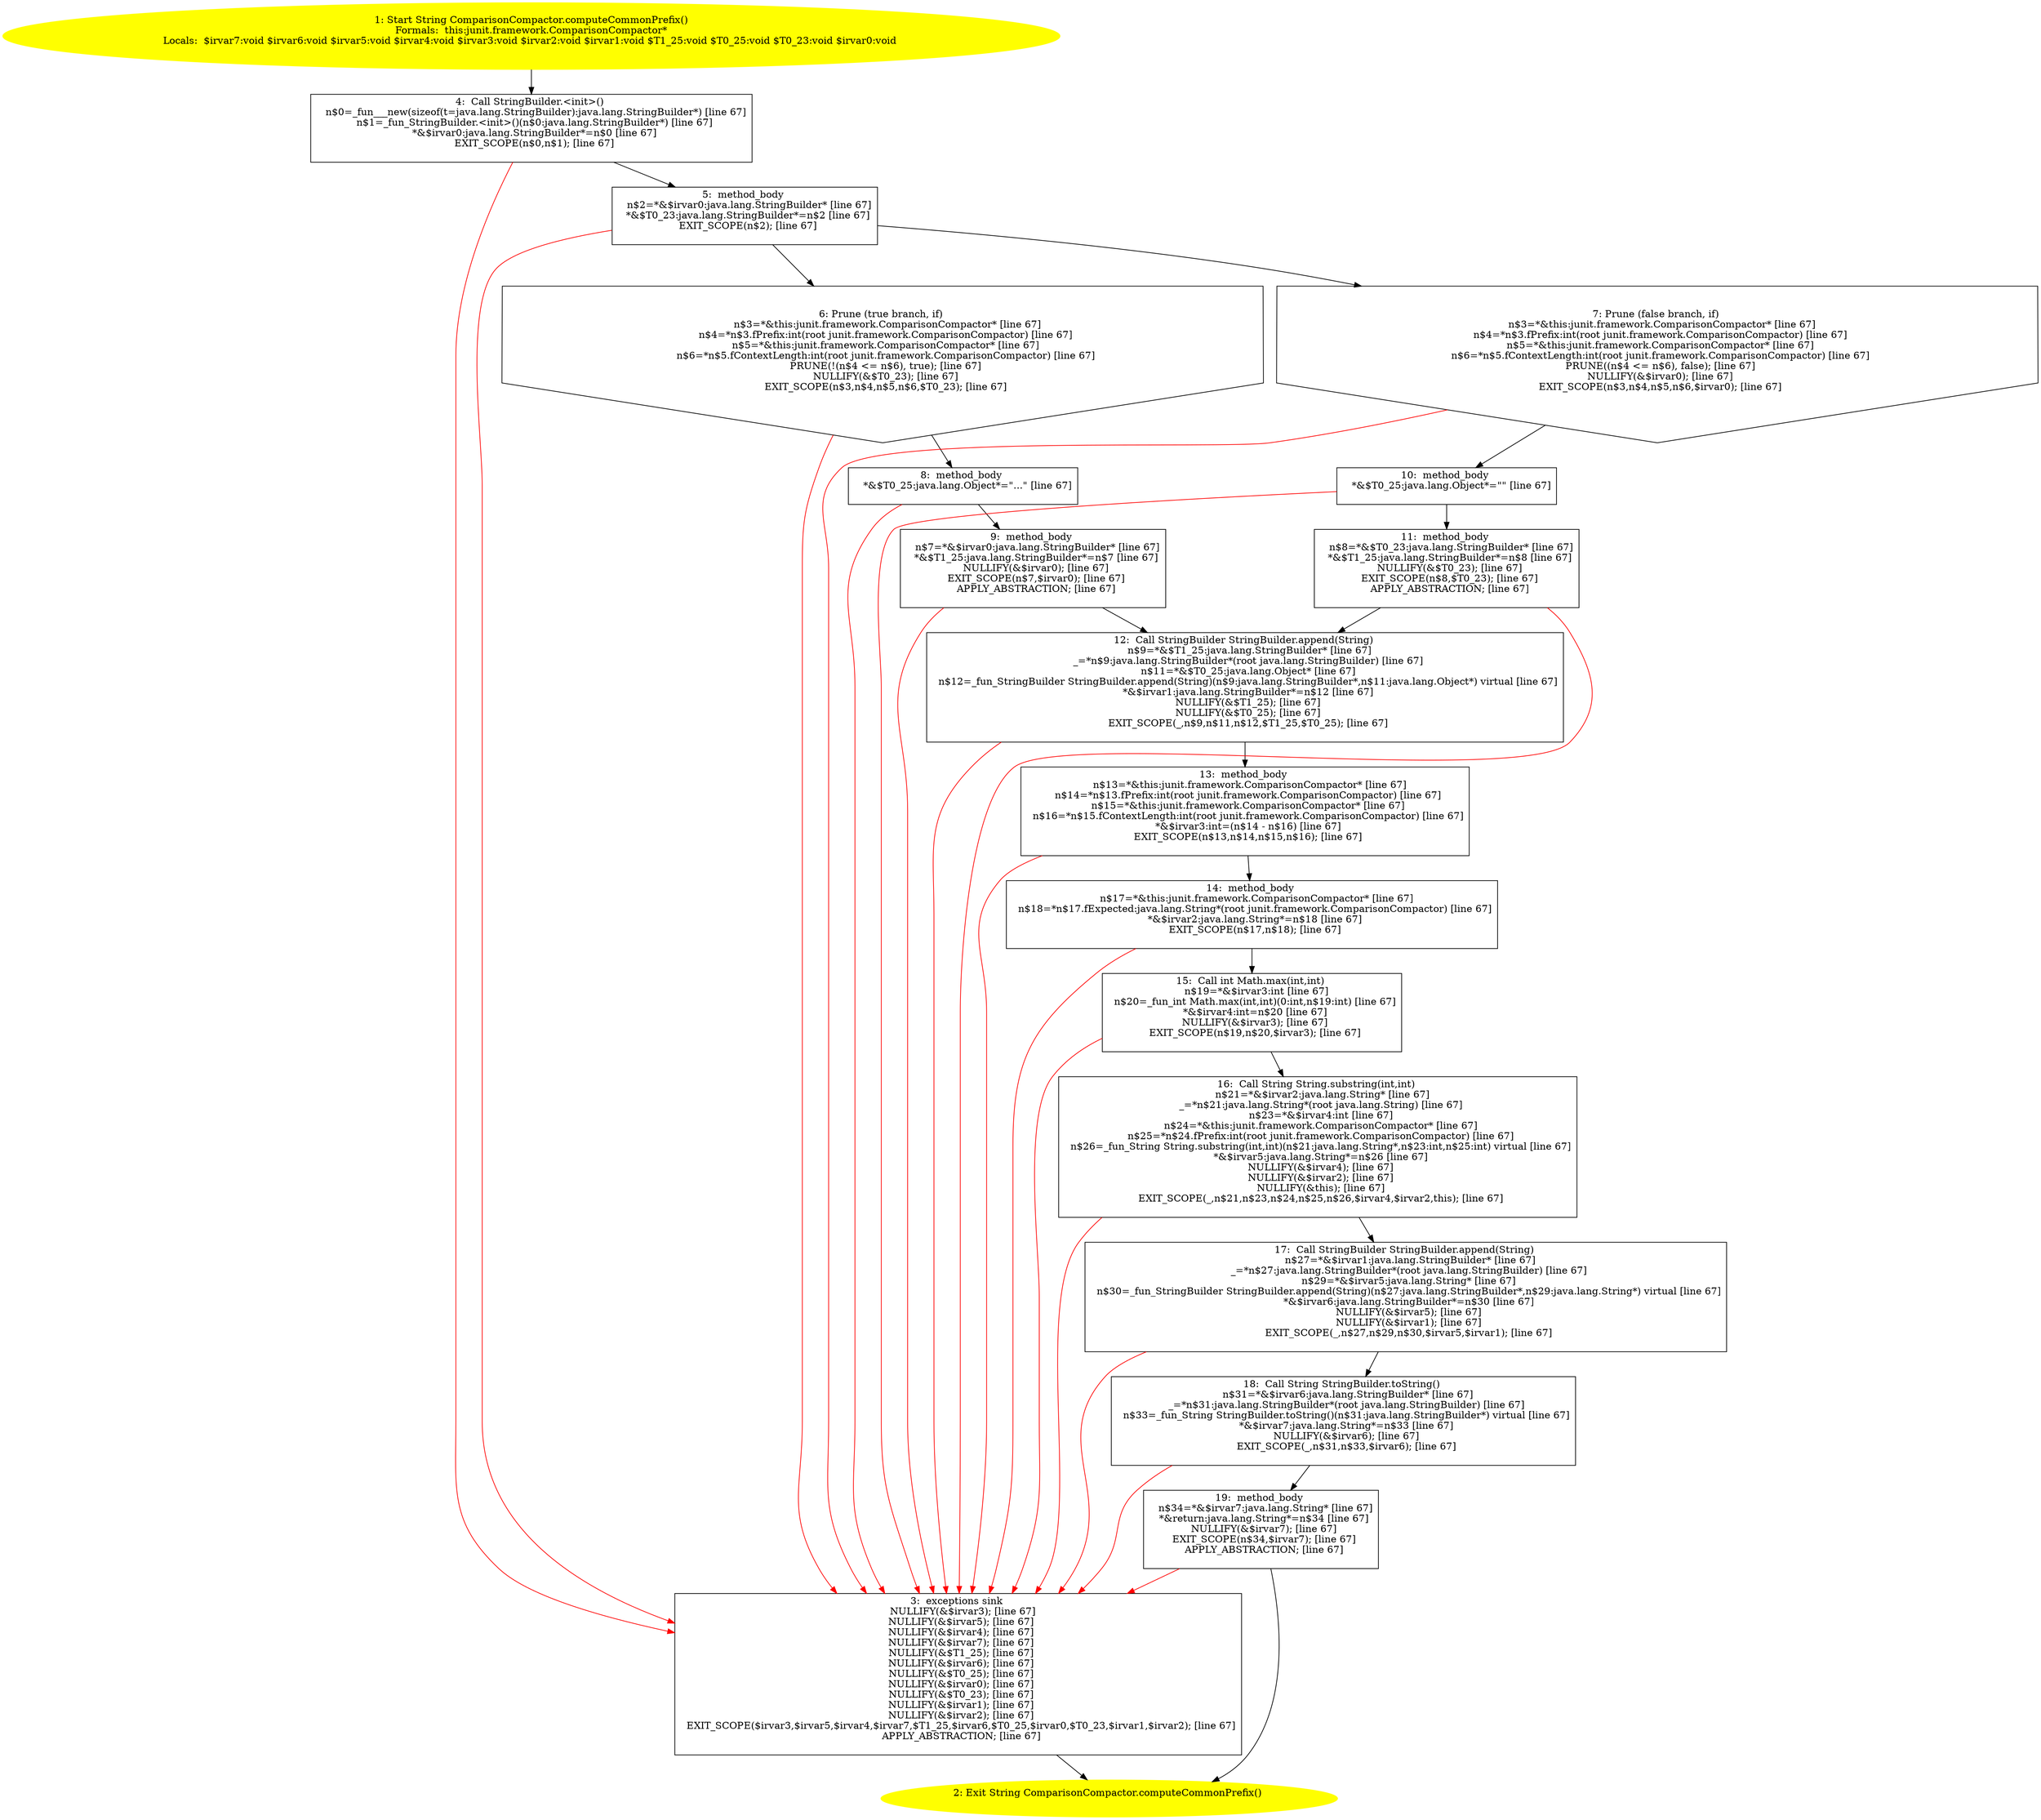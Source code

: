 /* @generated */
digraph cfg {
"junit.framework.ComparisonCompactor.computeCommonPrefix():java.lang.String.69bf2d2ea3fd4fb0b783511c3f1cd558_1" [label="1: Start String ComparisonCompactor.computeCommonPrefix()\nFormals:  this:junit.framework.ComparisonCompactor*\nLocals:  $irvar7:void $irvar6:void $irvar5:void $irvar4:void $irvar3:void $irvar2:void $irvar1:void $T1_25:void $T0_25:void $T0_23:void $irvar0:void \n  " color=yellow style=filled]
	

	 "junit.framework.ComparisonCompactor.computeCommonPrefix():java.lang.String.69bf2d2ea3fd4fb0b783511c3f1cd558_1" -> "junit.framework.ComparisonCompactor.computeCommonPrefix():java.lang.String.69bf2d2ea3fd4fb0b783511c3f1cd558_4" ;
"junit.framework.ComparisonCompactor.computeCommonPrefix():java.lang.String.69bf2d2ea3fd4fb0b783511c3f1cd558_2" [label="2: Exit String ComparisonCompactor.computeCommonPrefix() \n  " color=yellow style=filled]
	

"junit.framework.ComparisonCompactor.computeCommonPrefix():java.lang.String.69bf2d2ea3fd4fb0b783511c3f1cd558_3" [label="3:  exceptions sink \n   NULLIFY(&$irvar3); [line 67]\n  NULLIFY(&$irvar5); [line 67]\n  NULLIFY(&$irvar4); [line 67]\n  NULLIFY(&$irvar7); [line 67]\n  NULLIFY(&$T1_25); [line 67]\n  NULLIFY(&$irvar6); [line 67]\n  NULLIFY(&$T0_25); [line 67]\n  NULLIFY(&$irvar0); [line 67]\n  NULLIFY(&$T0_23); [line 67]\n  NULLIFY(&$irvar1); [line 67]\n  NULLIFY(&$irvar2); [line 67]\n  EXIT_SCOPE($irvar3,$irvar5,$irvar4,$irvar7,$T1_25,$irvar6,$T0_25,$irvar0,$T0_23,$irvar1,$irvar2); [line 67]\n  APPLY_ABSTRACTION; [line 67]\n " shape="box"]
	

	 "junit.framework.ComparisonCompactor.computeCommonPrefix():java.lang.String.69bf2d2ea3fd4fb0b783511c3f1cd558_3" -> "junit.framework.ComparisonCompactor.computeCommonPrefix():java.lang.String.69bf2d2ea3fd4fb0b783511c3f1cd558_2" ;
"junit.framework.ComparisonCompactor.computeCommonPrefix():java.lang.String.69bf2d2ea3fd4fb0b783511c3f1cd558_4" [label="4:  Call StringBuilder.<init>() \n   n$0=_fun___new(sizeof(t=java.lang.StringBuilder):java.lang.StringBuilder*) [line 67]\n  n$1=_fun_StringBuilder.<init>()(n$0:java.lang.StringBuilder*) [line 67]\n  *&$irvar0:java.lang.StringBuilder*=n$0 [line 67]\n  EXIT_SCOPE(n$0,n$1); [line 67]\n " shape="box"]
	

	 "junit.framework.ComparisonCompactor.computeCommonPrefix():java.lang.String.69bf2d2ea3fd4fb0b783511c3f1cd558_4" -> "junit.framework.ComparisonCompactor.computeCommonPrefix():java.lang.String.69bf2d2ea3fd4fb0b783511c3f1cd558_5" ;
	 "junit.framework.ComparisonCompactor.computeCommonPrefix():java.lang.String.69bf2d2ea3fd4fb0b783511c3f1cd558_4" -> "junit.framework.ComparisonCompactor.computeCommonPrefix():java.lang.String.69bf2d2ea3fd4fb0b783511c3f1cd558_3" [color="red" ];
"junit.framework.ComparisonCompactor.computeCommonPrefix():java.lang.String.69bf2d2ea3fd4fb0b783511c3f1cd558_5" [label="5:  method_body \n   n$2=*&$irvar0:java.lang.StringBuilder* [line 67]\n  *&$T0_23:java.lang.StringBuilder*=n$2 [line 67]\n  EXIT_SCOPE(n$2); [line 67]\n " shape="box"]
	

	 "junit.framework.ComparisonCompactor.computeCommonPrefix():java.lang.String.69bf2d2ea3fd4fb0b783511c3f1cd558_5" -> "junit.framework.ComparisonCompactor.computeCommonPrefix():java.lang.String.69bf2d2ea3fd4fb0b783511c3f1cd558_6" ;
	 "junit.framework.ComparisonCompactor.computeCommonPrefix():java.lang.String.69bf2d2ea3fd4fb0b783511c3f1cd558_5" -> "junit.framework.ComparisonCompactor.computeCommonPrefix():java.lang.String.69bf2d2ea3fd4fb0b783511c3f1cd558_7" ;
	 "junit.framework.ComparisonCompactor.computeCommonPrefix():java.lang.String.69bf2d2ea3fd4fb0b783511c3f1cd558_5" -> "junit.framework.ComparisonCompactor.computeCommonPrefix():java.lang.String.69bf2d2ea3fd4fb0b783511c3f1cd558_3" [color="red" ];
"junit.framework.ComparisonCompactor.computeCommonPrefix():java.lang.String.69bf2d2ea3fd4fb0b783511c3f1cd558_6" [label="6: Prune (true branch, if) \n   n$3=*&this:junit.framework.ComparisonCompactor* [line 67]\n  n$4=*n$3.fPrefix:int(root junit.framework.ComparisonCompactor) [line 67]\n  n$5=*&this:junit.framework.ComparisonCompactor* [line 67]\n  n$6=*n$5.fContextLength:int(root junit.framework.ComparisonCompactor) [line 67]\n  PRUNE(!(n$4 <= n$6), true); [line 67]\n  NULLIFY(&$T0_23); [line 67]\n  EXIT_SCOPE(n$3,n$4,n$5,n$6,$T0_23); [line 67]\n " shape="invhouse"]
	

	 "junit.framework.ComparisonCompactor.computeCommonPrefix():java.lang.String.69bf2d2ea3fd4fb0b783511c3f1cd558_6" -> "junit.framework.ComparisonCompactor.computeCommonPrefix():java.lang.String.69bf2d2ea3fd4fb0b783511c3f1cd558_8" ;
	 "junit.framework.ComparisonCompactor.computeCommonPrefix():java.lang.String.69bf2d2ea3fd4fb0b783511c3f1cd558_6" -> "junit.framework.ComparisonCompactor.computeCommonPrefix():java.lang.String.69bf2d2ea3fd4fb0b783511c3f1cd558_3" [color="red" ];
"junit.framework.ComparisonCompactor.computeCommonPrefix():java.lang.String.69bf2d2ea3fd4fb0b783511c3f1cd558_7" [label="7: Prune (false branch, if) \n   n$3=*&this:junit.framework.ComparisonCompactor* [line 67]\n  n$4=*n$3.fPrefix:int(root junit.framework.ComparisonCompactor) [line 67]\n  n$5=*&this:junit.framework.ComparisonCompactor* [line 67]\n  n$6=*n$5.fContextLength:int(root junit.framework.ComparisonCompactor) [line 67]\n  PRUNE((n$4 <= n$6), false); [line 67]\n  NULLIFY(&$irvar0); [line 67]\n  EXIT_SCOPE(n$3,n$4,n$5,n$6,$irvar0); [line 67]\n " shape="invhouse"]
	

	 "junit.framework.ComparisonCompactor.computeCommonPrefix():java.lang.String.69bf2d2ea3fd4fb0b783511c3f1cd558_7" -> "junit.framework.ComparisonCompactor.computeCommonPrefix():java.lang.String.69bf2d2ea3fd4fb0b783511c3f1cd558_10" ;
	 "junit.framework.ComparisonCompactor.computeCommonPrefix():java.lang.String.69bf2d2ea3fd4fb0b783511c3f1cd558_7" -> "junit.framework.ComparisonCompactor.computeCommonPrefix():java.lang.String.69bf2d2ea3fd4fb0b783511c3f1cd558_3" [color="red" ];
"junit.framework.ComparisonCompactor.computeCommonPrefix():java.lang.String.69bf2d2ea3fd4fb0b783511c3f1cd558_8" [label="8:  method_body \n   *&$T0_25:java.lang.Object*=\"...\" [line 67]\n " shape="box"]
	

	 "junit.framework.ComparisonCompactor.computeCommonPrefix():java.lang.String.69bf2d2ea3fd4fb0b783511c3f1cd558_8" -> "junit.framework.ComparisonCompactor.computeCommonPrefix():java.lang.String.69bf2d2ea3fd4fb0b783511c3f1cd558_9" ;
	 "junit.framework.ComparisonCompactor.computeCommonPrefix():java.lang.String.69bf2d2ea3fd4fb0b783511c3f1cd558_8" -> "junit.framework.ComparisonCompactor.computeCommonPrefix():java.lang.String.69bf2d2ea3fd4fb0b783511c3f1cd558_3" [color="red" ];
"junit.framework.ComparisonCompactor.computeCommonPrefix():java.lang.String.69bf2d2ea3fd4fb0b783511c3f1cd558_9" [label="9:  method_body \n   n$7=*&$irvar0:java.lang.StringBuilder* [line 67]\n  *&$T1_25:java.lang.StringBuilder*=n$7 [line 67]\n  NULLIFY(&$irvar0); [line 67]\n  EXIT_SCOPE(n$7,$irvar0); [line 67]\n  APPLY_ABSTRACTION; [line 67]\n " shape="box"]
	

	 "junit.framework.ComparisonCompactor.computeCommonPrefix():java.lang.String.69bf2d2ea3fd4fb0b783511c3f1cd558_9" -> "junit.framework.ComparisonCompactor.computeCommonPrefix():java.lang.String.69bf2d2ea3fd4fb0b783511c3f1cd558_12" ;
	 "junit.framework.ComparisonCompactor.computeCommonPrefix():java.lang.String.69bf2d2ea3fd4fb0b783511c3f1cd558_9" -> "junit.framework.ComparisonCompactor.computeCommonPrefix():java.lang.String.69bf2d2ea3fd4fb0b783511c3f1cd558_3" [color="red" ];
"junit.framework.ComparisonCompactor.computeCommonPrefix():java.lang.String.69bf2d2ea3fd4fb0b783511c3f1cd558_10" [label="10:  method_body \n   *&$T0_25:java.lang.Object*=\"\" [line 67]\n " shape="box"]
	

	 "junit.framework.ComparisonCompactor.computeCommonPrefix():java.lang.String.69bf2d2ea3fd4fb0b783511c3f1cd558_10" -> "junit.framework.ComparisonCompactor.computeCommonPrefix():java.lang.String.69bf2d2ea3fd4fb0b783511c3f1cd558_11" ;
	 "junit.framework.ComparisonCompactor.computeCommonPrefix():java.lang.String.69bf2d2ea3fd4fb0b783511c3f1cd558_10" -> "junit.framework.ComparisonCompactor.computeCommonPrefix():java.lang.String.69bf2d2ea3fd4fb0b783511c3f1cd558_3" [color="red" ];
"junit.framework.ComparisonCompactor.computeCommonPrefix():java.lang.String.69bf2d2ea3fd4fb0b783511c3f1cd558_11" [label="11:  method_body \n   n$8=*&$T0_23:java.lang.StringBuilder* [line 67]\n  *&$T1_25:java.lang.StringBuilder*=n$8 [line 67]\n  NULLIFY(&$T0_23); [line 67]\n  EXIT_SCOPE(n$8,$T0_23); [line 67]\n  APPLY_ABSTRACTION; [line 67]\n " shape="box"]
	

	 "junit.framework.ComparisonCompactor.computeCommonPrefix():java.lang.String.69bf2d2ea3fd4fb0b783511c3f1cd558_11" -> "junit.framework.ComparisonCompactor.computeCommonPrefix():java.lang.String.69bf2d2ea3fd4fb0b783511c3f1cd558_12" ;
	 "junit.framework.ComparisonCompactor.computeCommonPrefix():java.lang.String.69bf2d2ea3fd4fb0b783511c3f1cd558_11" -> "junit.framework.ComparisonCompactor.computeCommonPrefix():java.lang.String.69bf2d2ea3fd4fb0b783511c3f1cd558_3" [color="red" ];
"junit.framework.ComparisonCompactor.computeCommonPrefix():java.lang.String.69bf2d2ea3fd4fb0b783511c3f1cd558_12" [label="12:  Call StringBuilder StringBuilder.append(String) \n   n$9=*&$T1_25:java.lang.StringBuilder* [line 67]\n  _=*n$9:java.lang.StringBuilder*(root java.lang.StringBuilder) [line 67]\n  n$11=*&$T0_25:java.lang.Object* [line 67]\n  n$12=_fun_StringBuilder StringBuilder.append(String)(n$9:java.lang.StringBuilder*,n$11:java.lang.Object*) virtual [line 67]\n  *&$irvar1:java.lang.StringBuilder*=n$12 [line 67]\n  NULLIFY(&$T1_25); [line 67]\n  NULLIFY(&$T0_25); [line 67]\n  EXIT_SCOPE(_,n$9,n$11,n$12,$T1_25,$T0_25); [line 67]\n " shape="box"]
	

	 "junit.framework.ComparisonCompactor.computeCommonPrefix():java.lang.String.69bf2d2ea3fd4fb0b783511c3f1cd558_12" -> "junit.framework.ComparisonCompactor.computeCommonPrefix():java.lang.String.69bf2d2ea3fd4fb0b783511c3f1cd558_13" ;
	 "junit.framework.ComparisonCompactor.computeCommonPrefix():java.lang.String.69bf2d2ea3fd4fb0b783511c3f1cd558_12" -> "junit.framework.ComparisonCompactor.computeCommonPrefix():java.lang.String.69bf2d2ea3fd4fb0b783511c3f1cd558_3" [color="red" ];
"junit.framework.ComparisonCompactor.computeCommonPrefix():java.lang.String.69bf2d2ea3fd4fb0b783511c3f1cd558_13" [label="13:  method_body \n   n$13=*&this:junit.framework.ComparisonCompactor* [line 67]\n  n$14=*n$13.fPrefix:int(root junit.framework.ComparisonCompactor) [line 67]\n  n$15=*&this:junit.framework.ComparisonCompactor* [line 67]\n  n$16=*n$15.fContextLength:int(root junit.framework.ComparisonCompactor) [line 67]\n  *&$irvar3:int=(n$14 - n$16) [line 67]\n  EXIT_SCOPE(n$13,n$14,n$15,n$16); [line 67]\n " shape="box"]
	

	 "junit.framework.ComparisonCompactor.computeCommonPrefix():java.lang.String.69bf2d2ea3fd4fb0b783511c3f1cd558_13" -> "junit.framework.ComparisonCompactor.computeCommonPrefix():java.lang.String.69bf2d2ea3fd4fb0b783511c3f1cd558_14" ;
	 "junit.framework.ComparisonCompactor.computeCommonPrefix():java.lang.String.69bf2d2ea3fd4fb0b783511c3f1cd558_13" -> "junit.framework.ComparisonCompactor.computeCommonPrefix():java.lang.String.69bf2d2ea3fd4fb0b783511c3f1cd558_3" [color="red" ];
"junit.framework.ComparisonCompactor.computeCommonPrefix():java.lang.String.69bf2d2ea3fd4fb0b783511c3f1cd558_14" [label="14:  method_body \n   n$17=*&this:junit.framework.ComparisonCompactor* [line 67]\n  n$18=*n$17.fExpected:java.lang.String*(root junit.framework.ComparisonCompactor) [line 67]\n  *&$irvar2:java.lang.String*=n$18 [line 67]\n  EXIT_SCOPE(n$17,n$18); [line 67]\n " shape="box"]
	

	 "junit.framework.ComparisonCompactor.computeCommonPrefix():java.lang.String.69bf2d2ea3fd4fb0b783511c3f1cd558_14" -> "junit.framework.ComparisonCompactor.computeCommonPrefix():java.lang.String.69bf2d2ea3fd4fb0b783511c3f1cd558_15" ;
	 "junit.framework.ComparisonCompactor.computeCommonPrefix():java.lang.String.69bf2d2ea3fd4fb0b783511c3f1cd558_14" -> "junit.framework.ComparisonCompactor.computeCommonPrefix():java.lang.String.69bf2d2ea3fd4fb0b783511c3f1cd558_3" [color="red" ];
"junit.framework.ComparisonCompactor.computeCommonPrefix():java.lang.String.69bf2d2ea3fd4fb0b783511c3f1cd558_15" [label="15:  Call int Math.max(int,int) \n   n$19=*&$irvar3:int [line 67]\n  n$20=_fun_int Math.max(int,int)(0:int,n$19:int) [line 67]\n  *&$irvar4:int=n$20 [line 67]\n  NULLIFY(&$irvar3); [line 67]\n  EXIT_SCOPE(n$19,n$20,$irvar3); [line 67]\n " shape="box"]
	

	 "junit.framework.ComparisonCompactor.computeCommonPrefix():java.lang.String.69bf2d2ea3fd4fb0b783511c3f1cd558_15" -> "junit.framework.ComparisonCompactor.computeCommonPrefix():java.lang.String.69bf2d2ea3fd4fb0b783511c3f1cd558_16" ;
	 "junit.framework.ComparisonCompactor.computeCommonPrefix():java.lang.String.69bf2d2ea3fd4fb0b783511c3f1cd558_15" -> "junit.framework.ComparisonCompactor.computeCommonPrefix():java.lang.String.69bf2d2ea3fd4fb0b783511c3f1cd558_3" [color="red" ];
"junit.framework.ComparisonCompactor.computeCommonPrefix():java.lang.String.69bf2d2ea3fd4fb0b783511c3f1cd558_16" [label="16:  Call String String.substring(int,int) \n   n$21=*&$irvar2:java.lang.String* [line 67]\n  _=*n$21:java.lang.String*(root java.lang.String) [line 67]\n  n$23=*&$irvar4:int [line 67]\n  n$24=*&this:junit.framework.ComparisonCompactor* [line 67]\n  n$25=*n$24.fPrefix:int(root junit.framework.ComparisonCompactor) [line 67]\n  n$26=_fun_String String.substring(int,int)(n$21:java.lang.String*,n$23:int,n$25:int) virtual [line 67]\n  *&$irvar5:java.lang.String*=n$26 [line 67]\n  NULLIFY(&$irvar4); [line 67]\n  NULLIFY(&$irvar2); [line 67]\n  NULLIFY(&this); [line 67]\n  EXIT_SCOPE(_,n$21,n$23,n$24,n$25,n$26,$irvar4,$irvar2,this); [line 67]\n " shape="box"]
	

	 "junit.framework.ComparisonCompactor.computeCommonPrefix():java.lang.String.69bf2d2ea3fd4fb0b783511c3f1cd558_16" -> "junit.framework.ComparisonCompactor.computeCommonPrefix():java.lang.String.69bf2d2ea3fd4fb0b783511c3f1cd558_17" ;
	 "junit.framework.ComparisonCompactor.computeCommonPrefix():java.lang.String.69bf2d2ea3fd4fb0b783511c3f1cd558_16" -> "junit.framework.ComparisonCompactor.computeCommonPrefix():java.lang.String.69bf2d2ea3fd4fb0b783511c3f1cd558_3" [color="red" ];
"junit.framework.ComparisonCompactor.computeCommonPrefix():java.lang.String.69bf2d2ea3fd4fb0b783511c3f1cd558_17" [label="17:  Call StringBuilder StringBuilder.append(String) \n   n$27=*&$irvar1:java.lang.StringBuilder* [line 67]\n  _=*n$27:java.lang.StringBuilder*(root java.lang.StringBuilder) [line 67]\n  n$29=*&$irvar5:java.lang.String* [line 67]\n  n$30=_fun_StringBuilder StringBuilder.append(String)(n$27:java.lang.StringBuilder*,n$29:java.lang.String*) virtual [line 67]\n  *&$irvar6:java.lang.StringBuilder*=n$30 [line 67]\n  NULLIFY(&$irvar5); [line 67]\n  NULLIFY(&$irvar1); [line 67]\n  EXIT_SCOPE(_,n$27,n$29,n$30,$irvar5,$irvar1); [line 67]\n " shape="box"]
	

	 "junit.framework.ComparisonCompactor.computeCommonPrefix():java.lang.String.69bf2d2ea3fd4fb0b783511c3f1cd558_17" -> "junit.framework.ComparisonCompactor.computeCommonPrefix():java.lang.String.69bf2d2ea3fd4fb0b783511c3f1cd558_18" ;
	 "junit.framework.ComparisonCompactor.computeCommonPrefix():java.lang.String.69bf2d2ea3fd4fb0b783511c3f1cd558_17" -> "junit.framework.ComparisonCompactor.computeCommonPrefix():java.lang.String.69bf2d2ea3fd4fb0b783511c3f1cd558_3" [color="red" ];
"junit.framework.ComparisonCompactor.computeCommonPrefix():java.lang.String.69bf2d2ea3fd4fb0b783511c3f1cd558_18" [label="18:  Call String StringBuilder.toString() \n   n$31=*&$irvar6:java.lang.StringBuilder* [line 67]\n  _=*n$31:java.lang.StringBuilder*(root java.lang.StringBuilder) [line 67]\n  n$33=_fun_String StringBuilder.toString()(n$31:java.lang.StringBuilder*) virtual [line 67]\n  *&$irvar7:java.lang.String*=n$33 [line 67]\n  NULLIFY(&$irvar6); [line 67]\n  EXIT_SCOPE(_,n$31,n$33,$irvar6); [line 67]\n " shape="box"]
	

	 "junit.framework.ComparisonCompactor.computeCommonPrefix():java.lang.String.69bf2d2ea3fd4fb0b783511c3f1cd558_18" -> "junit.framework.ComparisonCompactor.computeCommonPrefix():java.lang.String.69bf2d2ea3fd4fb0b783511c3f1cd558_19" ;
	 "junit.framework.ComparisonCompactor.computeCommonPrefix():java.lang.String.69bf2d2ea3fd4fb0b783511c3f1cd558_18" -> "junit.framework.ComparisonCompactor.computeCommonPrefix():java.lang.String.69bf2d2ea3fd4fb0b783511c3f1cd558_3" [color="red" ];
"junit.framework.ComparisonCompactor.computeCommonPrefix():java.lang.String.69bf2d2ea3fd4fb0b783511c3f1cd558_19" [label="19:  method_body \n   n$34=*&$irvar7:java.lang.String* [line 67]\n  *&return:java.lang.String*=n$34 [line 67]\n  NULLIFY(&$irvar7); [line 67]\n  EXIT_SCOPE(n$34,$irvar7); [line 67]\n  APPLY_ABSTRACTION; [line 67]\n " shape="box"]
	

	 "junit.framework.ComparisonCompactor.computeCommonPrefix():java.lang.String.69bf2d2ea3fd4fb0b783511c3f1cd558_19" -> "junit.framework.ComparisonCompactor.computeCommonPrefix():java.lang.String.69bf2d2ea3fd4fb0b783511c3f1cd558_2" ;
	 "junit.framework.ComparisonCompactor.computeCommonPrefix():java.lang.String.69bf2d2ea3fd4fb0b783511c3f1cd558_19" -> "junit.framework.ComparisonCompactor.computeCommonPrefix():java.lang.String.69bf2d2ea3fd4fb0b783511c3f1cd558_3" [color="red" ];
}
